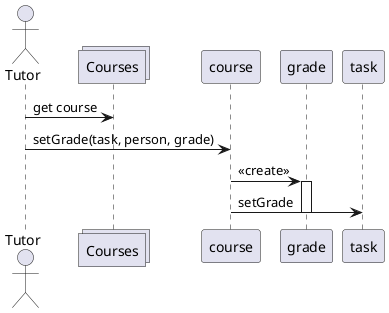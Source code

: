 @startuml

actor Tutor
collections Courses

Tutor -> Courses : get course
Tutor -> course : setGrade(task, person, grade)
course -> grade : << create >> 
activate grade
course -> task : setGrade
deactivate grade

@enduml